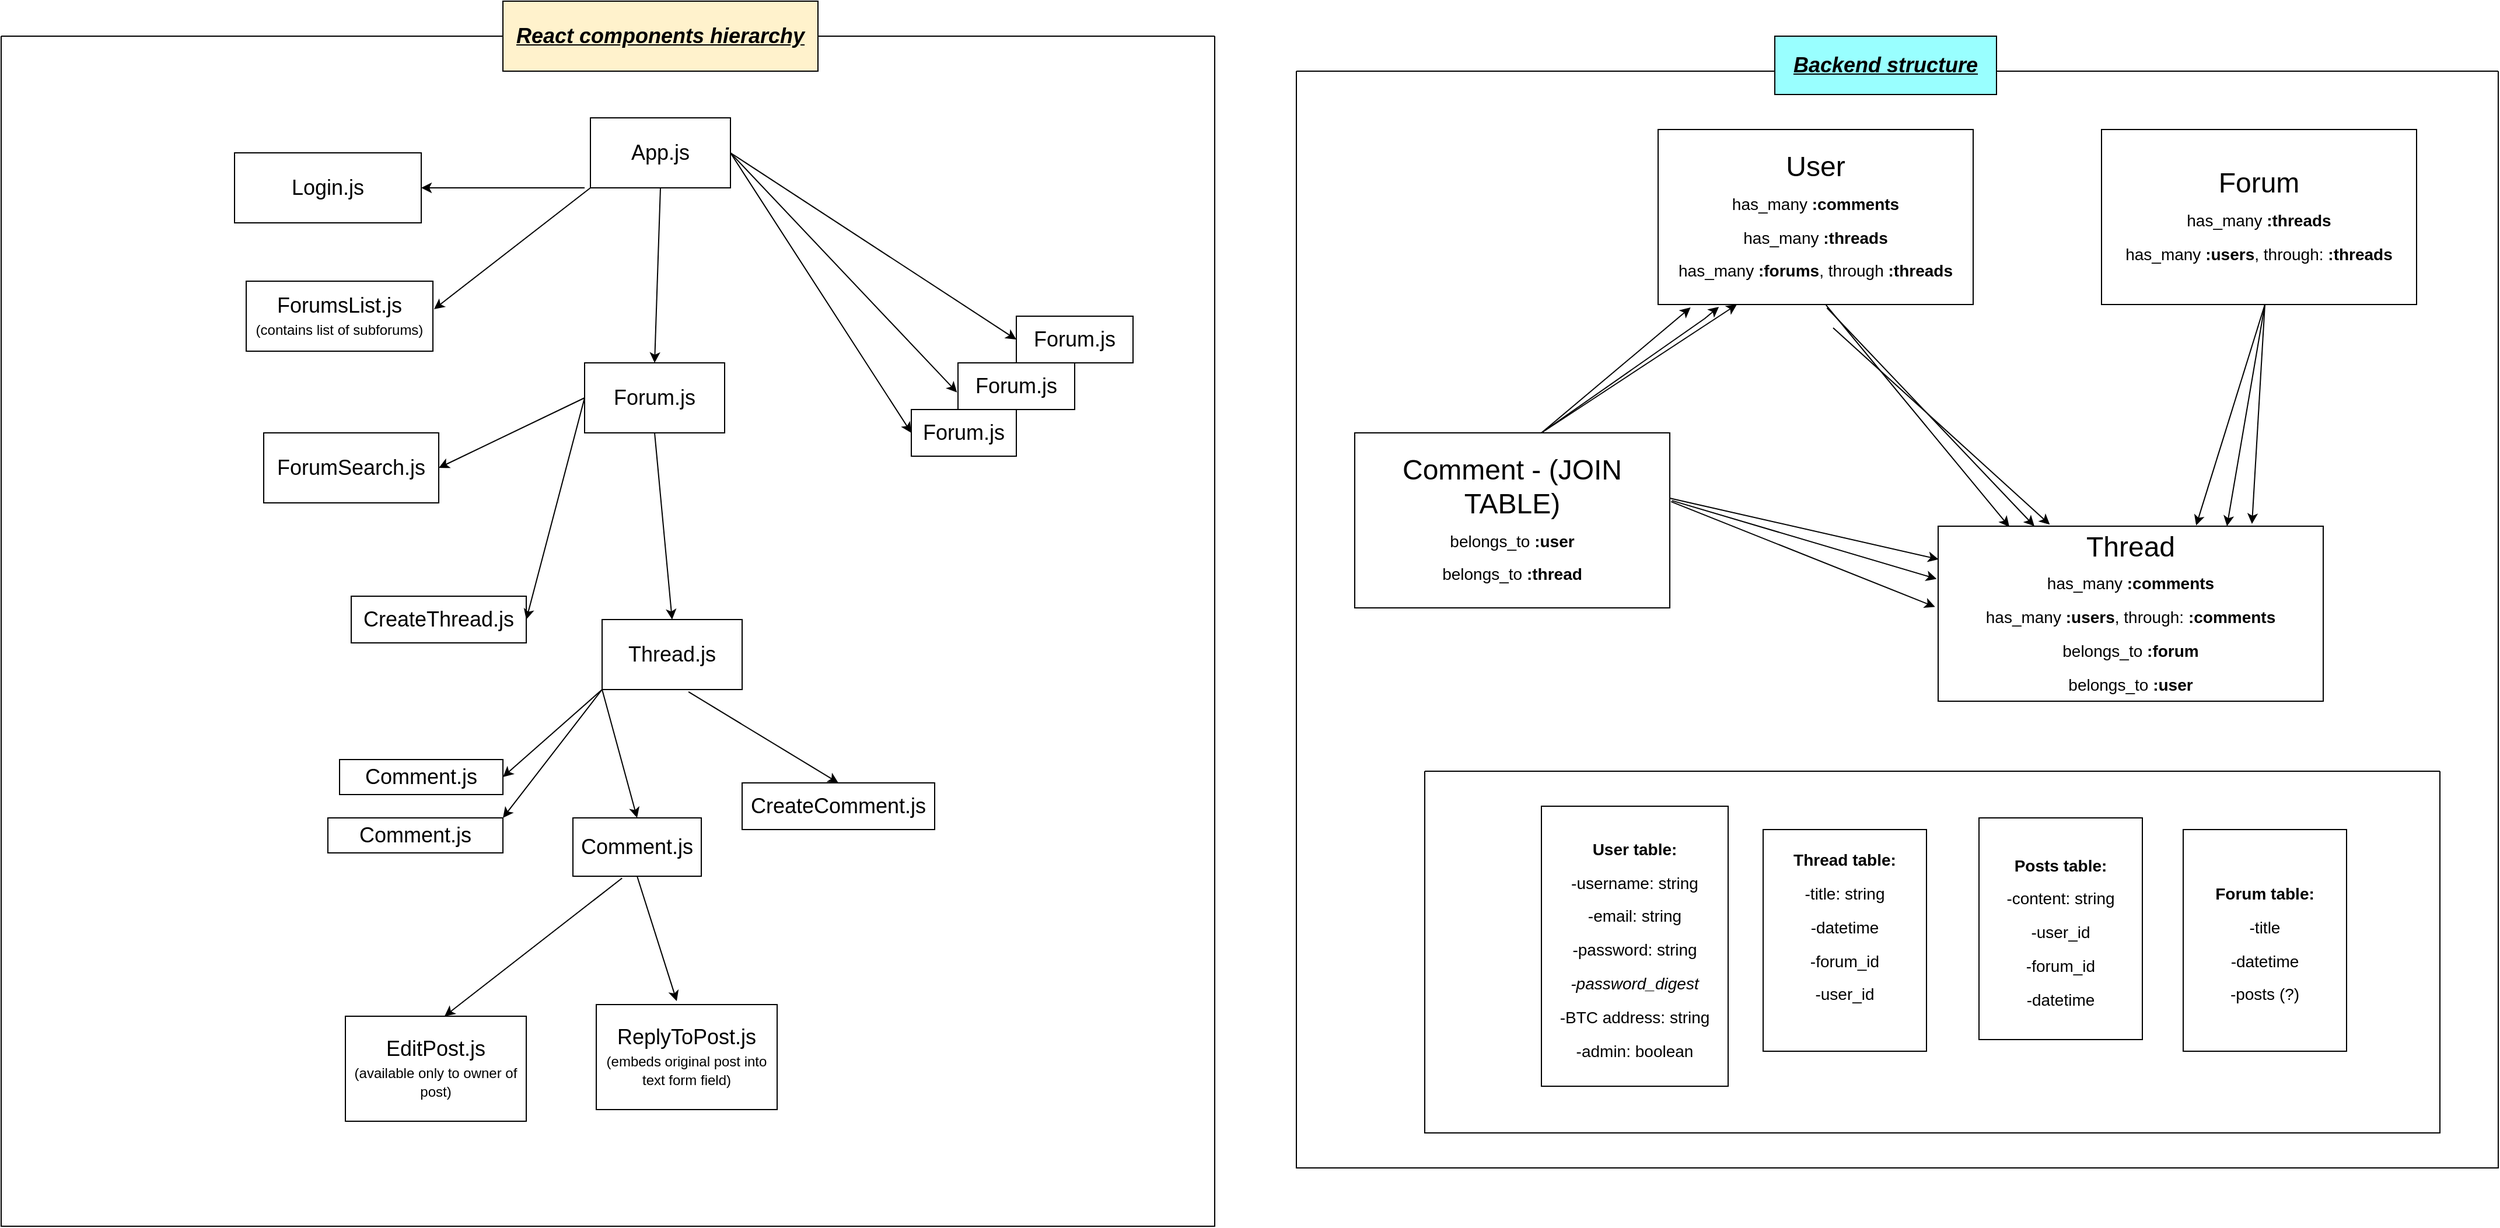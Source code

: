 <mxfile version="16.5.1" type="device"><diagram id="v7XoQloWst_Ytf7YLd7i" name="Page-1"><mxGraphModel dx="3264" dy="1094" grid="1" gridSize="10" guides="1" tooltips="1" connect="1" arrows="1" fold="1" page="1" pageScale="1" pageWidth="850" pageHeight="1100" math="0" shadow="0"><root><mxCell id="0"/><mxCell id="1" parent="0"/><mxCell id="ZXGESazvP73ezHv82M8u-2" value="&lt;font&gt;Thread&lt;br style=&quot;font-size: 12px&quot;&gt;&lt;span style=&quot;font-size: 14px&quot;&gt;has_many&amp;nbsp;&lt;/span&gt;&lt;b style=&quot;font-size: 14px&quot;&gt;:comments&lt;br&gt;&lt;/b&gt;&lt;span style=&quot;font-size: 14px&quot;&gt;has_many&amp;nbsp;&lt;/span&gt;&lt;b style=&quot;font-size: 14px&quot;&gt;:users&lt;/b&gt;&lt;span style=&quot;font-size: 14px&quot;&gt;, through:&amp;nbsp;&lt;b&gt;:comments&lt;br&gt;&lt;/b&gt;&lt;/span&gt;&lt;span style=&quot;font-size: 14px&quot;&gt;belongs_to&amp;nbsp;&lt;b&gt;:forum&lt;br&gt;&lt;/b&gt;belongs_to&amp;nbsp;&lt;b&gt;:user&lt;/b&gt;&lt;/span&gt;&lt;/font&gt;&lt;font style=&quot;font-size: 14px&quot;&gt;&lt;b&gt;&lt;br&gt;&lt;/b&gt;&lt;/font&gt;" style="rounded=0;whiteSpace=wrap;html=1;fontSize=24;align=center;" vertex="1" parent="1"><mxGeometry x="320" y="450" width="330" height="150" as="geometry"/></mxCell><mxCell id="ZXGESazvP73ezHv82M8u-3" value="&lt;font&gt;Forum&lt;/font&gt;&lt;br style=&quot;font-size: 12px&quot;&gt;&lt;span style=&quot;font-size: 14px&quot;&gt;has_many&amp;nbsp;&lt;/span&gt;&lt;b style=&quot;font-size: 14px&quot;&gt;:threads&lt;br&gt;&lt;/b&gt;&lt;span style=&quot;font-size: 14px&quot;&gt;has_many&amp;nbsp;&lt;/span&gt;&lt;b style=&quot;font-size: 14px&quot;&gt;:users&lt;/b&gt;&lt;span style=&quot;font-size: 14px&quot;&gt;, through: &lt;b&gt;:threads&lt;/b&gt;&lt;/span&gt;&lt;span style=&quot;font-size: 14px&quot;&gt;&lt;br&gt;&lt;/span&gt;" style="rounded=0;whiteSpace=wrap;html=1;fontSize=24;align=center;" vertex="1" parent="1"><mxGeometry x="460" y="110" width="270" height="150" as="geometry"/></mxCell><mxCell id="ZXGESazvP73ezHv82M8u-5" value="" style="endArrow=classic;html=1;rounded=0;fontSize=24;entryX=0.29;entryY=-0.009;entryDx=0;entryDy=0;entryPerimeter=0;" edge="1" parent="1" target="ZXGESazvP73ezHv82M8u-2"><mxGeometry width="50" height="50" relative="1" as="geometry"><mxPoint x="230" y="280" as="sourcePoint"/><mxPoint x="290" y="310" as="targetPoint"/></mxGeometry></mxCell><mxCell id="ZXGESazvP73ezHv82M8u-6" value="" style="endArrow=classic;html=1;rounded=0;fontSize=24;entryX=0.25;entryY=0;entryDx=0;entryDy=0;exitX=0.536;exitY=1.019;exitDx=0;exitDy=0;exitPerimeter=0;" edge="1" parent="1" source="ZXGESazvP73ezHv82M8u-1" target="ZXGESazvP73ezHv82M8u-2"><mxGeometry width="50" height="50" relative="1" as="geometry"><mxPoint x="230" y="280" as="sourcePoint"/><mxPoint x="379.03" y="370.0" as="targetPoint"/></mxGeometry></mxCell><mxCell id="ZXGESazvP73ezHv82M8u-7" value="" style="endArrow=classic;html=1;rounded=0;fontSize=24;entryX=0.185;entryY=0.004;entryDx=0;entryDy=0;entryPerimeter=0;exitX=0.533;exitY=1.003;exitDx=0;exitDy=0;exitPerimeter=0;" edge="1" parent="1" source="ZXGESazvP73ezHv82M8u-1" target="ZXGESazvP73ezHv82M8u-2"><mxGeometry width="50" height="50" relative="1" as="geometry"><mxPoint x="230" y="280" as="sourcePoint"/><mxPoint x="399.03" y="388.95" as="targetPoint"/></mxGeometry></mxCell><mxCell id="ZXGESazvP73ezHv82M8u-8" value="" style="endArrow=classic;html=1;rounded=0;fontSize=24;entryX=0.67;entryY=-0.004;entryDx=0;entryDy=0;entryPerimeter=0;" edge="1" parent="1" target="ZXGESazvP73ezHv82M8u-2"><mxGeometry width="50" height="50" relative="1" as="geometry"><mxPoint x="600" y="260" as="sourcePoint"/><mxPoint x="389.03" y="378.95" as="targetPoint"/></mxGeometry></mxCell><mxCell id="ZXGESazvP73ezHv82M8u-9" value="" style="endArrow=classic;html=1;rounded=0;fontSize=24;entryX=0.815;entryY=-0.013;entryDx=0;entryDy=0;entryPerimeter=0;" edge="1" parent="1" target="ZXGESazvP73ezHv82M8u-2"><mxGeometry width="50" height="50" relative="1" as="geometry"><mxPoint x="600" y="260" as="sourcePoint"/><mxPoint x="475.16" y="378.05" as="targetPoint"/></mxGeometry></mxCell><mxCell id="ZXGESazvP73ezHv82M8u-10" value="" style="endArrow=classic;html=1;rounded=0;fontSize=24;entryX=0.75;entryY=0;entryDx=0;entryDy=0;" edge="1" parent="1" target="ZXGESazvP73ezHv82M8u-2"><mxGeometry width="50" height="50" relative="1" as="geometry"><mxPoint x="600" y="260" as="sourcePoint"/><mxPoint x="485.16" y="388.05" as="targetPoint"/></mxGeometry></mxCell><mxCell id="ZXGESazvP73ezHv82M8u-11" value="&lt;font style=&quot;font-size: 14px&quot;&gt;&lt;font&gt;&lt;b&gt;User table:&lt;br&gt;&lt;/b&gt;&lt;/font&gt;-username: string&lt;br&gt;-email: string&lt;br&gt;-password: string&lt;br&gt;&lt;i&gt;-password_digest&lt;/i&gt;&lt;br&gt;-BTC address: string&lt;br&gt;-admin: boolean&lt;br&gt;&lt;/font&gt;" style="rounded=0;whiteSpace=wrap;html=1;fontSize=24;" vertex="1" parent="1"><mxGeometry x="-20" y="690" width="160" height="240" as="geometry"/></mxCell><mxCell id="ZXGESazvP73ezHv82M8u-13" value="Comment - (JOIN TABLE)&lt;br style=&quot;font-size: 12px&quot;&gt;&lt;font style=&quot;font-size: 14px&quot;&gt;belongs_to&amp;nbsp;&lt;b&gt;:user&lt;br&gt;&lt;/b&gt;belongs_to&amp;nbsp;&lt;b&gt;:thread&lt;/b&gt;&lt;/font&gt;&lt;span style=&quot;font-size: 14px&quot;&gt;&lt;br&gt;&lt;/span&gt;" style="rounded=0;whiteSpace=wrap;html=1;fontSize=24;align=center;" vertex="1" parent="1"><mxGeometry x="-180" y="370" width="270" height="150" as="geometry"/></mxCell><mxCell id="ZXGESazvP73ezHv82M8u-14" value="" style="endArrow=classic;html=1;rounded=0;fontSize=14;entryX=0.193;entryY=1.013;entryDx=0;entryDy=0;entryPerimeter=0;" edge="1" parent="1" target="ZXGESazvP73ezHv82M8u-1"><mxGeometry width="50" height="50" relative="1" as="geometry"><mxPoint x="-20" y="370" as="sourcePoint"/><mxPoint x="30" y="320" as="targetPoint"/><Array as="points"><mxPoint x="120" y="272"/></Array></mxGeometry></mxCell><mxCell id="ZXGESazvP73ezHv82M8u-15" value="" style="endArrow=classic;html=1;rounded=0;fontSize=14;entryX=0.25;entryY=1;entryDx=0;entryDy=0;" edge="1" parent="1" target="ZXGESazvP73ezHv82M8u-1"><mxGeometry width="50" height="50" relative="1" as="geometry"><mxPoint x="-20" y="370" as="sourcePoint"/><mxPoint x="132.11" y="291.95" as="targetPoint"/></mxGeometry></mxCell><mxCell id="ZXGESazvP73ezHv82M8u-16" value="" style="endArrow=classic;html=1;rounded=0;fontSize=14;entryX=0.103;entryY=1.017;entryDx=0;entryDy=0;entryPerimeter=0;" edge="1" parent="1" target="ZXGESazvP73ezHv82M8u-1"><mxGeometry width="50" height="50" relative="1" as="geometry"><mxPoint x="-20" y="370" as="sourcePoint"/><mxPoint x="100" y="270" as="targetPoint"/></mxGeometry></mxCell><mxCell id="ZXGESazvP73ezHv82M8u-17" value="" style="endArrow=classic;html=1;rounded=0;fontSize=14;exitX=1;exitY=0.373;exitDx=0;exitDy=0;exitPerimeter=0;entryX=0.001;entryY=0.189;entryDx=0;entryDy=0;entryPerimeter=0;" edge="1" parent="1" source="ZXGESazvP73ezHv82M8u-13" target="ZXGESazvP73ezHv82M8u-2"><mxGeometry width="50" height="50" relative="1" as="geometry"><mxPoint x="10" y="400" as="sourcePoint"/><mxPoint x="268" y="410" as="targetPoint"/></mxGeometry></mxCell><mxCell id="ZXGESazvP73ezHv82M8u-18" value="" style="endArrow=classic;html=1;rounded=0;fontSize=14;entryX=-0.004;entryY=0.301;entryDx=0;entryDy=0;entryPerimeter=0;exitX=1.007;exitY=0.387;exitDx=0;exitDy=0;exitPerimeter=0;" edge="1" parent="1" source="ZXGESazvP73ezHv82M8u-13" target="ZXGESazvP73ezHv82M8u-2"><mxGeometry width="50" height="50" relative="1" as="geometry"><mxPoint x="100" y="435.95" as="sourcePoint"/><mxPoint x="278.02" y="403.05" as="targetPoint"/></mxGeometry></mxCell><mxCell id="ZXGESazvP73ezHv82M8u-19" value="" style="endArrow=classic;html=1;rounded=0;fontSize=14;entryX=-0.008;entryY=0.461;entryDx=0;entryDy=0;entryPerimeter=0;exitX=1.004;exitY=0.393;exitDx=0;exitDy=0;exitPerimeter=0;" edge="1" parent="1" source="ZXGESazvP73ezHv82M8u-13" target="ZXGESazvP73ezHv82M8u-2"><mxGeometry width="50" height="50" relative="1" as="geometry"><mxPoint x="110" y="445.95" as="sourcePoint"/><mxPoint x="288.02" y="413.05" as="targetPoint"/></mxGeometry></mxCell><mxCell id="ZXGESazvP73ezHv82M8u-23" value="" style="swimlane;startSize=0;fontSize=14;" vertex="1" parent="1"><mxGeometry x="-120" y="660" width="870" height="310" as="geometry"/></mxCell><mxCell id="ZXGESazvP73ezHv82M8u-25" value="" style="swimlane;startSize=0;fontSize=14;" vertex="1" parent="1"><mxGeometry x="-230" y="60" width="1030" height="940" as="geometry"/></mxCell><mxCell id="ZXGESazvP73ezHv82M8u-21" value="&lt;font style=&quot;font-size: 14px&quot;&gt;&lt;font&gt;&lt;b&gt;Thread table:&lt;br&gt;&lt;/b&gt;&lt;/font&gt;-title: string&lt;br&gt;-datetime&lt;br&gt;-forum_id&lt;br&gt;-user_id&lt;br&gt;&lt;br&gt;&lt;/font&gt;" style="rounded=0;whiteSpace=wrap;html=1;fontSize=24;" vertex="1" parent="ZXGESazvP73ezHv82M8u-25"><mxGeometry x="400" y="650" width="140" height="190" as="geometry"/></mxCell><mxCell id="ZXGESazvP73ezHv82M8u-20" value="&lt;font style=&quot;font-size: 14px&quot;&gt;&lt;font&gt;&lt;b&gt;Forum table:&lt;br&gt;&lt;/b&gt;&lt;/font&gt;-title&lt;br&gt;-datetime&lt;br&gt;-posts (?)&lt;br&gt;&lt;/font&gt;" style="rounded=0;whiteSpace=wrap;html=1;fontSize=24;" vertex="1" parent="ZXGESazvP73ezHv82M8u-25"><mxGeometry x="760" y="650" width="140" height="190" as="geometry"/></mxCell><mxCell id="ZXGESazvP73ezHv82M8u-12" value="&lt;font style=&quot;font-size: 14px&quot;&gt;&lt;font&gt;&lt;b&gt;Posts table:&lt;br&gt;&lt;/b&gt;&lt;/font&gt;-content: string&lt;br&gt;-user_id&lt;br&gt;-forum_id&lt;br&gt;-datetime&lt;br&gt;&lt;/font&gt;" style="rounded=0;whiteSpace=wrap;html=1;fontSize=24;" vertex="1" parent="ZXGESazvP73ezHv82M8u-25"><mxGeometry x="585" y="640" width="140" height="190" as="geometry"/></mxCell><mxCell id="ZXGESazvP73ezHv82M8u-1" value="&lt;font&gt;User&lt;/font&gt;&lt;br style=&quot;font-size: 12px&quot;&gt;&lt;font style=&quot;font-size: 14px&quot;&gt;has_many&amp;nbsp;&lt;b&gt;:comments&lt;/b&gt;&lt;br&gt;has_many &lt;b&gt;:threads&lt;br&gt;&lt;/b&gt;has_many&amp;nbsp;&lt;b&gt;:forums&lt;/b&gt;, through &lt;b&gt;:threads&lt;/b&gt;&lt;b&gt;&lt;br&gt;&lt;/b&gt;&lt;/font&gt;" style="rounded=0;whiteSpace=wrap;html=1;fontSize=24;align=center;" vertex="1" parent="ZXGESazvP73ezHv82M8u-25"><mxGeometry x="310" y="50" width="270" height="150" as="geometry"/></mxCell><mxCell id="ZXGESazvP73ezHv82M8u-27" value="&lt;font style=&quot;font-size: 18px&quot;&gt;&lt;u&gt;&lt;i&gt;&lt;b&gt;Backend structure&lt;/b&gt;&lt;/i&gt;&lt;/u&gt;&lt;/font&gt;" style="rounded=0;whiteSpace=wrap;html=1;fontSize=14;fillColor=#99FFFF;" vertex="1" parent="1"><mxGeometry x="180" y="30" width="190" height="50" as="geometry"/></mxCell><mxCell id="ZXGESazvP73ezHv82M8u-30" value="&lt;font style=&quot;font-size: 18px&quot;&gt;Forum.js&lt;/font&gt;" style="rounded=0;whiteSpace=wrap;html=1;fontSize=14;" vertex="1" parent="1"><mxGeometry x="-840" y="310" width="120" height="60" as="geometry"/></mxCell><mxCell id="ZXGESazvP73ezHv82M8u-36" value="&lt;span style=&quot;font-size: 18px&quot;&gt;ForumSearch.js&lt;/span&gt;" style="rounded=0;whiteSpace=wrap;html=1;fontSize=14;" vertex="1" parent="1"><mxGeometry x="-1115" y="370" width="150" height="60" as="geometry"/></mxCell><mxCell id="ZXGESazvP73ezHv82M8u-42" value="&lt;font style=&quot;font-size: 18px&quot;&gt;Thread.js&lt;/font&gt;" style="rounded=0;whiteSpace=wrap;html=1;fontSize=14;" vertex="1" parent="1"><mxGeometry x="-825" y="530" width="120" height="60" as="geometry"/></mxCell><mxCell id="ZXGESazvP73ezHv82M8u-48" value="&lt;span style=&quot;font-size: 18px&quot;&gt;Comment.js&lt;/span&gt;" style="rounded=0;whiteSpace=wrap;html=1;fontSize=14;" vertex="1" parent="1"><mxGeometry x="-1060" y="700" width="150" height="30" as="geometry"/></mxCell><mxCell id="ZXGESazvP73ezHv82M8u-49" value="" style="endArrow=classic;html=1;rounded=0;fontSize=18;exitX=0;exitY=1;exitDx=0;exitDy=0;entryX=1;entryY=0;entryDx=0;entryDy=0;" edge="1" parent="1" source="ZXGESazvP73ezHv82M8u-42" target="ZXGESazvP73ezHv82M8u-48"><mxGeometry width="50" height="50" relative="1" as="geometry"><mxPoint x="-1030" y="710" as="sourcePoint"/><mxPoint x="-980" y="660" as="targetPoint"/></mxGeometry></mxCell><mxCell id="ZXGESazvP73ezHv82M8u-51" value="&lt;font style=&quot;font-size: 18px&quot;&gt;Comment.js&lt;/font&gt;" style="rounded=0;whiteSpace=wrap;html=1;fontSize=14;" vertex="1" parent="1"><mxGeometry x="-1050" y="650" width="140" height="30" as="geometry"/></mxCell><mxCell id="ZXGESazvP73ezHv82M8u-52" value="" style="endArrow=classic;html=1;rounded=0;fontSize=18;exitX=0;exitY=1;exitDx=0;exitDy=0;entryX=0.5;entryY=0;entryDx=0;entryDy=0;" edge="1" parent="1" source="ZXGESazvP73ezHv82M8u-42" target="ZXGESazvP73ezHv82M8u-50"><mxGeometry width="50" height="50" relative="1" as="geometry"><mxPoint x="-960" y="680" as="sourcePoint"/><mxPoint x="-1030" y="710" as="targetPoint"/></mxGeometry></mxCell><mxCell id="ZXGESazvP73ezHv82M8u-53" value="" style="endArrow=classic;html=1;rounded=0;fontSize=18;entryX=1;entryY=0.5;entryDx=0;entryDy=0;exitX=0;exitY=1;exitDx=0;exitDy=0;" edge="1" parent="1" source="ZXGESazvP73ezHv82M8u-42" target="ZXGESazvP73ezHv82M8u-51"><mxGeometry width="50" height="50" relative="1" as="geometry"><mxPoint x="-990" y="660" as="sourcePoint"/><mxPoint x="-1020" y="720" as="targetPoint"/></mxGeometry></mxCell><mxCell id="ZXGESazvP73ezHv82M8u-54" value="&lt;font style=&quot;font-size: 18px&quot;&gt;CreateThread.js&lt;br&gt;&lt;/font&gt;" style="rounded=0;whiteSpace=wrap;html=1;fontSize=14;" vertex="1" parent="1"><mxGeometry x="-1040" y="510" width="150" height="40" as="geometry"/></mxCell><mxCell id="ZXGESazvP73ezHv82M8u-57" value="" style="endArrow=classic;html=1;rounded=0;fontSize=18;exitX=0;exitY=0.5;exitDx=0;exitDy=0;entryX=1;entryY=0.5;entryDx=0;entryDy=0;" edge="1" parent="1" source="ZXGESazvP73ezHv82M8u-30" target="ZXGESazvP73ezHv82M8u-54"><mxGeometry width="50" height="50" relative="1" as="geometry"><mxPoint x="-910" y="450" as="sourcePoint"/><mxPoint x="-860" y="400" as="targetPoint"/></mxGeometry></mxCell><mxCell id="ZXGESazvP73ezHv82M8u-58" value="" style="endArrow=classic;html=1;rounded=0;fontSize=18;entryX=0.5;entryY=0;entryDx=0;entryDy=0;exitX=0.5;exitY=1;exitDx=0;exitDy=0;" edge="1" parent="1" source="ZXGESazvP73ezHv82M8u-24" target="ZXGESazvP73ezHv82M8u-30"><mxGeometry width="50" height="50" relative="1" as="geometry"><mxPoint x="-905" y="320" as="sourcePoint"/><mxPoint x="-855" y="270" as="targetPoint"/></mxGeometry></mxCell><mxCell id="ZXGESazvP73ezHv82M8u-59" value="" style="endArrow=classic;html=1;rounded=0;fontSize=18;exitX=0.5;exitY=1;exitDx=0;exitDy=0;entryX=0.5;entryY=0;entryDx=0;entryDy=0;" edge="1" parent="1" source="ZXGESazvP73ezHv82M8u-30" target="ZXGESazvP73ezHv82M8u-42"><mxGeometry width="50" height="50" relative="1" as="geometry"><mxPoint x="-850" y="530" as="sourcePoint"/><mxPoint x="-800" y="480" as="targetPoint"/></mxGeometry></mxCell><mxCell id="ZXGESazvP73ezHv82M8u-63" value="&lt;font&gt;&lt;span style=&quot;font-size: 18px&quot;&gt;EditPost.js&lt;/span&gt;&lt;br&gt;&lt;font style=&quot;font-size: 12px&quot;&gt;(available only to owner of post)&lt;/font&gt;&lt;br&gt;&lt;/font&gt;" style="rounded=0;whiteSpace=wrap;html=1;fontSize=14;" vertex="1" parent="1"><mxGeometry x="-1045" y="870" width="155" height="90" as="geometry"/></mxCell><mxCell id="ZXGESazvP73ezHv82M8u-65" value="&lt;font&gt;&lt;span style=&quot;font-size: 18px&quot;&gt;ReplyToPost.js&lt;/span&gt;&lt;br&gt;&lt;font style=&quot;font-size: 12px&quot;&gt;(embeds original post into text form field)&lt;/font&gt;&lt;br&gt;&lt;/font&gt;" style="rounded=0;whiteSpace=wrap;html=1;fontSize=14;" vertex="1" parent="1"><mxGeometry x="-830" y="860" width="155" height="90" as="geometry"/></mxCell><mxCell id="ZXGESazvP73ezHv82M8u-67" value="" style="endArrow=classic;html=1;rounded=0;fontSize=18;exitX=0.5;exitY=1;exitDx=0;exitDy=0;entryX=0.445;entryY=-0.033;entryDx=0;entryDy=0;entryPerimeter=0;" edge="1" parent="1" source="ZXGESazvP73ezHv82M8u-50" target="ZXGESazvP73ezHv82M8u-65"><mxGeometry width="50" height="50" relative="1" as="geometry"><mxPoint x="-815" y="610" as="sourcePoint"/><mxPoint x="-890" y="730" as="targetPoint"/></mxGeometry></mxCell><mxCell id="ZXGESazvP73ezHv82M8u-68" value="" style="endArrow=classic;html=1;rounded=0;fontSize=18;exitX=0.383;exitY=1.033;exitDx=0;exitDy=0;entryX=0.548;entryY=0;entryDx=0;entryDy=0;entryPerimeter=0;exitPerimeter=0;" edge="1" parent="1" source="ZXGESazvP73ezHv82M8u-50" target="ZXGESazvP73ezHv82M8u-63"><mxGeometry width="50" height="50" relative="1" as="geometry"><mxPoint x="-1048.97" y="762.97" as="sourcePoint"/><mxPoint x="-969.995" y="830.0" as="targetPoint"/></mxGeometry></mxCell><mxCell id="ZXGESazvP73ezHv82M8u-69" value="" style="endArrow=classic;html=1;rounded=0;fontSize=12;exitX=0;exitY=0.5;exitDx=0;exitDy=0;entryX=1;entryY=0.5;entryDx=0;entryDy=0;" edge="1" parent="1" source="ZXGESazvP73ezHv82M8u-30" target="ZXGESazvP73ezHv82M8u-36"><mxGeometry width="50" height="50" relative="1" as="geometry"><mxPoint x="-690" y="490" as="sourcePoint"/><mxPoint x="-960" y="430" as="targetPoint"/></mxGeometry></mxCell><mxCell id="ZXGESazvP73ezHv82M8u-74" value="" style="endArrow=classic;html=1;rounded=0;fontSize=12;exitX=0.617;exitY=1.033;exitDx=0;exitDy=0;entryX=0.5;entryY=0;entryDx=0;entryDy=0;exitPerimeter=0;" edge="1" parent="1" source="ZXGESazvP73ezHv82M8u-42" target="ZXGESazvP73ezHv82M8u-61"><mxGeometry width="50" height="50" relative="1" as="geometry"><mxPoint x="-695" y="580" as="sourcePoint"/><mxPoint x="-630" y="680" as="targetPoint"/></mxGeometry></mxCell><mxCell id="ZXGESazvP73ezHv82M8u-75" value="&lt;span style=&quot;font-size: 18px&quot;&gt;ForumsList.js&lt;/span&gt;&lt;br&gt;&lt;font style=&quot;font-size: 12px&quot;&gt;(contains list of subforums)&lt;/font&gt;" style="rounded=0;whiteSpace=wrap;html=1;fontSize=14;" vertex="1" parent="1"><mxGeometry x="-1130" y="240" width="160" height="60" as="geometry"/></mxCell><mxCell id="ZXGESazvP73ezHv82M8u-78" value="" style="endArrow=classic;html=1;rounded=0;fontSize=12;exitX=0;exitY=1;exitDx=0;exitDy=0;entryX=1.006;entryY=0.4;entryDx=0;entryDy=0;entryPerimeter=0;" edge="1" parent="1" source="ZXGESazvP73ezHv82M8u-24" target="ZXGESazvP73ezHv82M8u-75"><mxGeometry width="50" height="50" relative="1" as="geometry"><mxPoint x="-870" y="190" as="sourcePoint"/><mxPoint x="-965" y="230" as="targetPoint"/></mxGeometry></mxCell><mxCell id="ZXGESazvP73ezHv82M8u-79" value="" style="swimlane;startSize=0;fontSize=12;fillColor=#FFFFCC;" vertex="1" parent="1"><mxGeometry x="-1340" y="30" width="1040" height="1020" as="geometry"/></mxCell><mxCell id="ZXGESazvP73ezHv82M8u-24" value="&lt;font style=&quot;font-size: 18px&quot;&gt;App.js&lt;/font&gt;" style="rounded=0;whiteSpace=wrap;html=1;fontSize=14;" vertex="1" parent="ZXGESazvP73ezHv82M8u-79"><mxGeometry x="505" y="70" width="120" height="60" as="geometry"/></mxCell><mxCell id="ZXGESazvP73ezHv82M8u-26" value="&lt;font style=&quot;font-size: 18px&quot;&gt;&lt;b&gt;&lt;u&gt;&lt;i&gt;React components hierarchy&lt;/i&gt;&lt;/u&gt;&lt;/b&gt;&lt;/font&gt;" style="rounded=0;whiteSpace=wrap;html=1;fontSize=14;fillColor=#FFF2CC;" vertex="1" parent="ZXGESazvP73ezHv82M8u-79"><mxGeometry x="430" y="-30" width="270" height="60" as="geometry"/></mxCell><mxCell id="ZXGESazvP73ezHv82M8u-80" value="&lt;font style=&quot;font-size: 18px&quot;&gt;Forum.js&lt;/font&gt;" style="rounded=0;whiteSpace=wrap;html=1;fontSize=14;" vertex="1" parent="ZXGESazvP73ezHv82M8u-79"><mxGeometry x="870" y="240" width="100" height="40" as="geometry"/></mxCell><mxCell id="ZXGESazvP73ezHv82M8u-81" value="" style="endArrow=classic;html=1;rounded=0;fontSize=12;exitX=1;exitY=0.5;exitDx=0;exitDy=0;entryX=0;entryY=0.5;entryDx=0;entryDy=0;" edge="1" parent="ZXGESazvP73ezHv82M8u-79" source="ZXGESazvP73ezHv82M8u-24" target="ZXGESazvP73ezHv82M8u-80"><mxGeometry width="50" height="50" relative="1" as="geometry"><mxPoint x="630" y="140" as="sourcePoint"/><mxPoint x="789.2" y="305.32" as="targetPoint"/><Array as="points"/></mxGeometry></mxCell><mxCell id="ZXGESazvP73ezHv82M8u-72" value="&lt;font style=&quot;font-size: 18px&quot;&gt;Forum.js&lt;/font&gt;" style="rounded=0;whiteSpace=wrap;html=1;fontSize=14;" vertex="1" parent="ZXGESazvP73ezHv82M8u-79"><mxGeometry x="820" y="280" width="100" height="40" as="geometry"/></mxCell><mxCell id="ZXGESazvP73ezHv82M8u-73" value="" style="endArrow=classic;html=1;rounded=0;fontSize=12;exitX=1;exitY=0.5;exitDx=0;exitDy=0;entryX=-0.008;entryY=0.633;entryDx=0;entryDy=0;entryPerimeter=0;" edge="1" parent="ZXGESazvP73ezHv82M8u-79" source="ZXGESazvP73ezHv82M8u-24" target="ZXGESazvP73ezHv82M8u-72"><mxGeometry width="50" height="50" relative="1" as="geometry"><mxPoint x="632.04" y="187.98" as="sourcePoint"/><mxPoint x="835" y="290" as="targetPoint"/></mxGeometry></mxCell><mxCell id="ZXGESazvP73ezHv82M8u-70" value="&lt;font style=&quot;font-size: 18px&quot;&gt;Forum.js&lt;/font&gt;" style="rounded=0;whiteSpace=wrap;html=1;fontSize=14;" vertex="1" parent="ZXGESazvP73ezHv82M8u-79"><mxGeometry x="780" y="320" width="90" height="40" as="geometry"/></mxCell><mxCell id="ZXGESazvP73ezHv82M8u-71" value="" style="endArrow=classic;html=1;rounded=0;fontSize=12;exitX=1;exitY=0.5;exitDx=0;exitDy=0;entryX=0;entryY=0.5;entryDx=0;entryDy=0;" edge="1" parent="ZXGESazvP73ezHv82M8u-79" source="ZXGESazvP73ezHv82M8u-24" target="ZXGESazvP73ezHv82M8u-70"><mxGeometry width="50" height="50" relative="1" as="geometry"><mxPoint x="632.5" y="210" as="sourcePoint"/><mxPoint x="687.5" y="280" as="targetPoint"/></mxGeometry></mxCell><mxCell id="ZXGESazvP73ezHv82M8u-50" value="&lt;span style=&quot;font-size: 18px&quot;&gt;Comment.js&lt;/span&gt;" style="rounded=0;whiteSpace=wrap;html=1;fontSize=14;" vertex="1" parent="ZXGESazvP73ezHv82M8u-79"><mxGeometry x="490" y="670" width="110" height="50" as="geometry"/></mxCell><mxCell id="ZXGESazvP73ezHv82M8u-84" value="&lt;span style=&quot;font-size: 18px&quot;&gt;Login.js&lt;/span&gt;" style="rounded=0;whiteSpace=wrap;html=1;fontSize=14;" vertex="1" parent="ZXGESazvP73ezHv82M8u-79"><mxGeometry x="200" y="100" width="160" height="60" as="geometry"/></mxCell><mxCell id="ZXGESazvP73ezHv82M8u-89" value="" style="endArrow=classic;html=1;rounded=0;fontSize=12;entryX=1;entryY=0.5;entryDx=0;entryDy=0;" edge="1" parent="ZXGESazvP73ezHv82M8u-79" target="ZXGESazvP73ezHv82M8u-84"><mxGeometry width="50" height="50" relative="1" as="geometry"><mxPoint x="500" y="130" as="sourcePoint"/><mxPoint x="370.96" y="204" as="targetPoint"/></mxGeometry></mxCell><mxCell id="ZXGESazvP73ezHv82M8u-61" value="&lt;font style=&quot;font-size: 18px&quot;&gt;CreateComment.js&lt;br&gt;&lt;/font&gt;" style="rounded=0;whiteSpace=wrap;html=1;fontSize=14;" vertex="1" parent="ZXGESazvP73ezHv82M8u-79"><mxGeometry x="635" y="640" width="165" height="40" as="geometry"/></mxCell></root></mxGraphModel></diagram></mxfile>